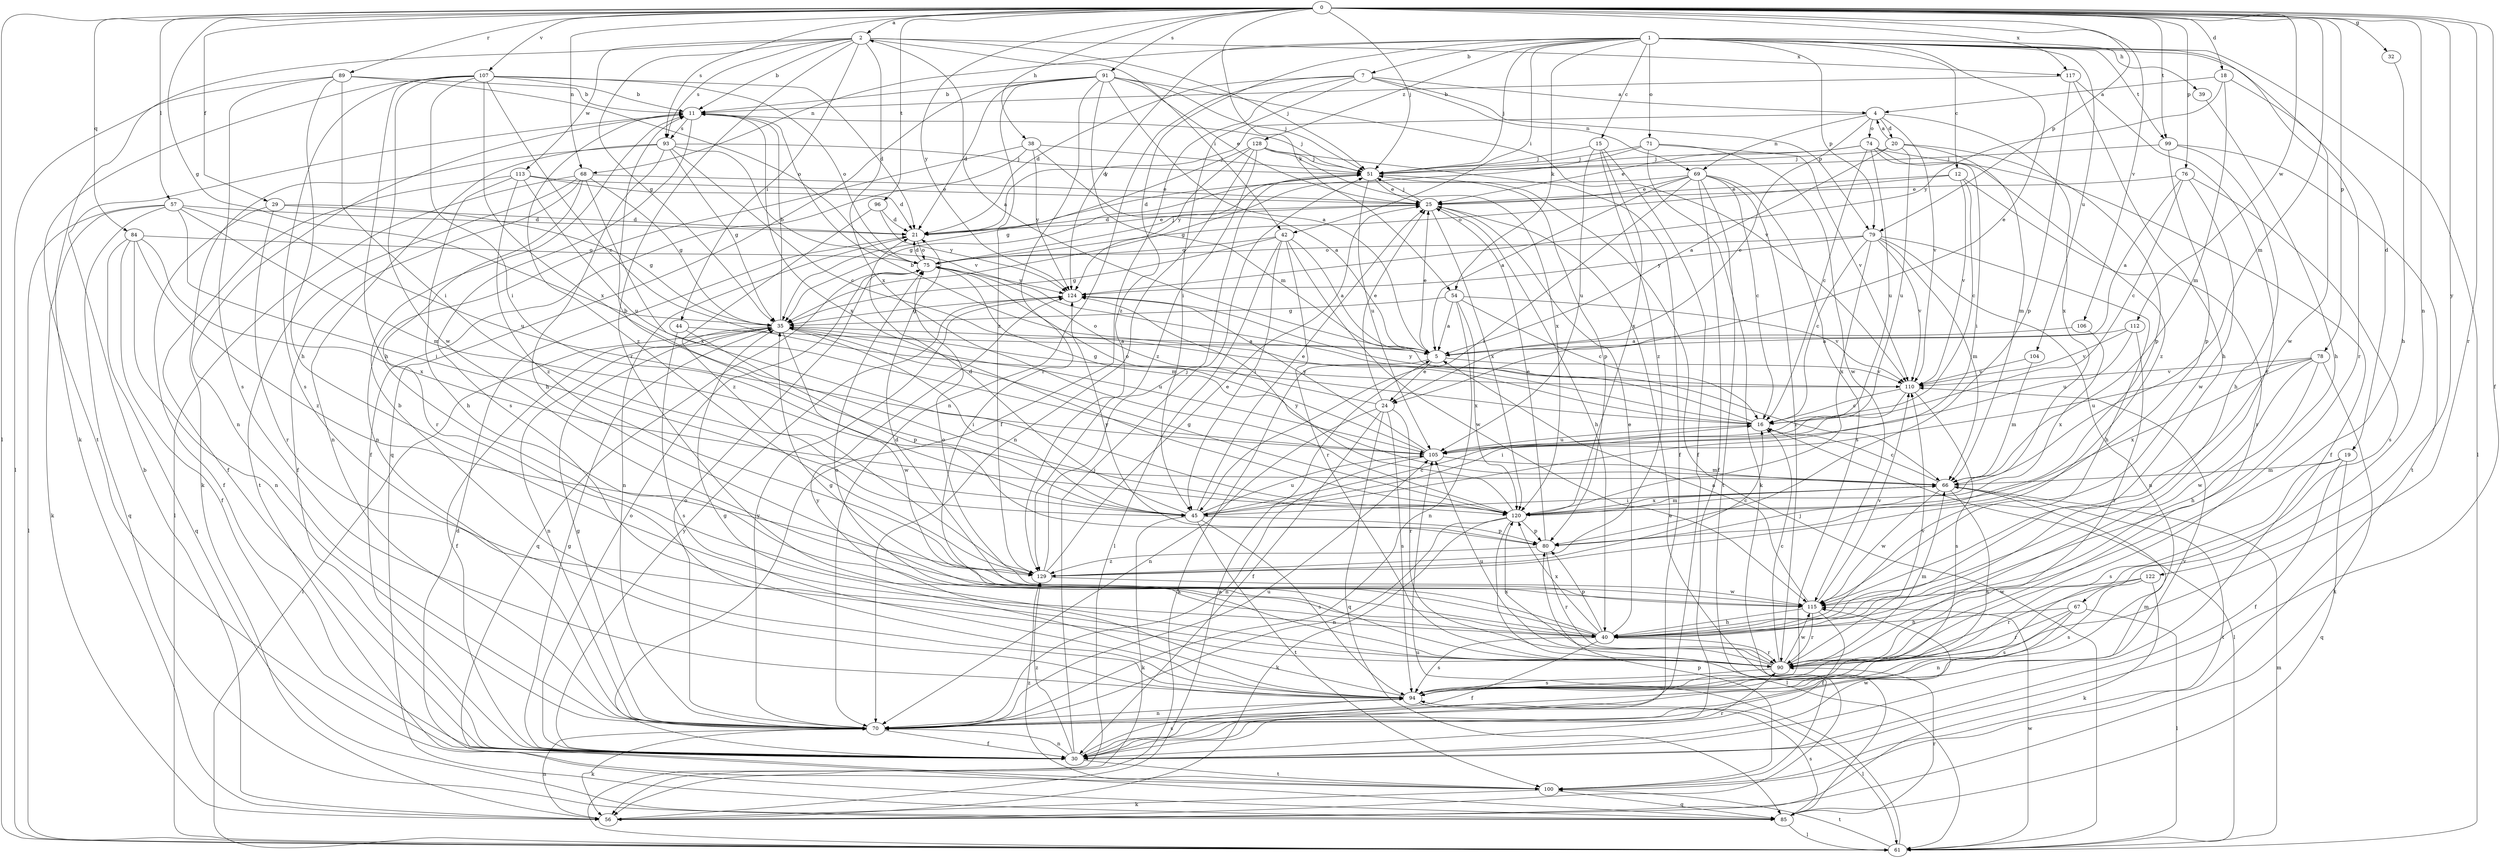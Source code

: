 strict digraph  {
0;
1;
2;
4;
5;
7;
11;
12;
15;
16;
18;
19;
20;
21;
24;
25;
29;
30;
32;
35;
38;
39;
40;
42;
44;
45;
51;
54;
56;
57;
61;
66;
67;
68;
69;
70;
71;
74;
75;
76;
78;
79;
80;
84;
85;
89;
90;
91;
93;
94;
96;
99;
100;
104;
105;
106;
107;
110;
112;
113;
115;
117;
120;
122;
124;
128;
129;
0 -> 2  [label=a];
0 -> 18  [label=d];
0 -> 29  [label=f];
0 -> 30  [label=f];
0 -> 32  [label=g];
0 -> 35  [label=g];
0 -> 38  [label=h];
0 -> 51  [label=j];
0 -> 54  [label=k];
0 -> 57  [label=l];
0 -> 61  [label=l];
0 -> 66  [label=m];
0 -> 67  [label=n];
0 -> 68  [label=n];
0 -> 76  [label=p];
0 -> 78  [label=p];
0 -> 79  [label=p];
0 -> 84  [label=q];
0 -> 89  [label=r];
0 -> 90  [label=r];
0 -> 91  [label=s];
0 -> 93  [label=s];
0 -> 96  [label=t];
0 -> 99  [label=t];
0 -> 106  [label=v];
0 -> 107  [label=v];
0 -> 112  [label=w];
0 -> 117  [label=x];
0 -> 122  [label=y];
0 -> 124  [label=y];
1 -> 7  [label=b];
1 -> 12  [label=c];
1 -> 15  [label=c];
1 -> 19  [label=d];
1 -> 24  [label=e];
1 -> 39  [label=h];
1 -> 42  [label=i];
1 -> 51  [label=j];
1 -> 54  [label=k];
1 -> 61  [label=l];
1 -> 68  [label=n];
1 -> 71  [label=o];
1 -> 79  [label=p];
1 -> 90  [label=r];
1 -> 99  [label=t];
1 -> 104  [label=u];
1 -> 124  [label=y];
1 -> 128  [label=z];
1 -> 129  [label=z];
2 -> 11  [label=b];
2 -> 35  [label=g];
2 -> 42  [label=i];
2 -> 44  [label=i];
2 -> 51  [label=j];
2 -> 56  [label=k];
2 -> 90  [label=r];
2 -> 93  [label=s];
2 -> 113  [label=w];
2 -> 117  [label=x];
2 -> 120  [label=x];
4 -> 20  [label=d];
4 -> 21  [label=d];
4 -> 24  [label=e];
4 -> 69  [label=n];
4 -> 74  [label=o];
4 -> 110  [label=v];
4 -> 120  [label=x];
5 -> 2  [label=a];
5 -> 24  [label=e];
5 -> 25  [label=e];
5 -> 56  [label=k];
5 -> 110  [label=v];
7 -> 4  [label=a];
7 -> 21  [label=d];
7 -> 30  [label=f];
7 -> 45  [label=i];
7 -> 69  [label=n];
7 -> 70  [label=n];
7 -> 79  [label=p];
11 -> 51  [label=j];
11 -> 70  [label=n];
11 -> 93  [label=s];
11 -> 94  [label=s];
11 -> 120  [label=x];
11 -> 129  [label=z];
12 -> 16  [label=c];
12 -> 25  [label=e];
12 -> 75  [label=o];
12 -> 90  [label=r];
12 -> 110  [label=v];
15 -> 30  [label=f];
15 -> 51  [label=j];
15 -> 105  [label=u];
15 -> 120  [label=x];
15 -> 129  [label=z];
16 -> 11  [label=b];
16 -> 61  [label=l];
16 -> 105  [label=u];
16 -> 124  [label=y];
18 -> 4  [label=a];
18 -> 66  [label=m];
18 -> 115  [label=w];
18 -> 124  [label=y];
19 -> 30  [label=f];
19 -> 66  [label=m];
19 -> 85  [label=q];
19 -> 94  [label=s];
20 -> 4  [label=a];
20 -> 5  [label=a];
20 -> 51  [label=j];
20 -> 66  [label=m];
20 -> 80  [label=p];
20 -> 105  [label=u];
21 -> 25  [label=e];
21 -> 70  [label=n];
21 -> 75  [label=o];
24 -> 25  [label=e];
24 -> 30  [label=f];
24 -> 70  [label=n];
24 -> 75  [label=o];
24 -> 85  [label=q];
24 -> 90  [label=r];
24 -> 94  [label=s];
25 -> 21  [label=d];
25 -> 40  [label=h];
25 -> 51  [label=j];
25 -> 120  [label=x];
29 -> 21  [label=d];
29 -> 30  [label=f];
29 -> 35  [label=g];
29 -> 90  [label=r];
30 -> 35  [label=g];
30 -> 51  [label=j];
30 -> 70  [label=n];
30 -> 75  [label=o];
30 -> 90  [label=r];
30 -> 94  [label=s];
30 -> 100  [label=t];
30 -> 115  [label=w];
30 -> 124  [label=y];
30 -> 129  [label=z];
32 -> 40  [label=h];
35 -> 5  [label=a];
35 -> 11  [label=b];
35 -> 30  [label=f];
35 -> 45  [label=i];
35 -> 61  [label=l];
35 -> 70  [label=n];
35 -> 105  [label=u];
35 -> 115  [label=w];
38 -> 5  [label=a];
38 -> 30  [label=f];
38 -> 51  [label=j];
38 -> 70  [label=n];
38 -> 124  [label=y];
39 -> 40  [label=h];
40 -> 21  [label=d];
40 -> 25  [label=e];
40 -> 30  [label=f];
40 -> 35  [label=g];
40 -> 80  [label=p];
40 -> 90  [label=r];
40 -> 94  [label=s];
40 -> 120  [label=x];
42 -> 5  [label=a];
42 -> 35  [label=g];
42 -> 45  [label=i];
42 -> 61  [label=l];
42 -> 75  [label=o];
42 -> 90  [label=r];
42 -> 115  [label=w];
44 -> 5  [label=a];
44 -> 80  [label=p];
44 -> 94  [label=s];
45 -> 11  [label=b];
45 -> 16  [label=c];
45 -> 21  [label=d];
45 -> 25  [label=e];
45 -> 56  [label=k];
45 -> 80  [label=p];
45 -> 94  [label=s];
45 -> 100  [label=t];
45 -> 105  [label=u];
51 -> 25  [label=e];
51 -> 35  [label=g];
51 -> 80  [label=p];
51 -> 105  [label=u];
54 -> 5  [label=a];
54 -> 16  [label=c];
54 -> 35  [label=g];
54 -> 70  [label=n];
54 -> 110  [label=v];
54 -> 120  [label=x];
56 -> 5  [label=a];
56 -> 11  [label=b];
56 -> 70  [label=n];
57 -> 21  [label=d];
57 -> 45  [label=i];
57 -> 56  [label=k];
57 -> 61  [label=l];
57 -> 66  [label=m];
57 -> 85  [label=q];
57 -> 105  [label=u];
61 -> 51  [label=j];
61 -> 66  [label=m];
61 -> 100  [label=t];
61 -> 105  [label=u];
61 -> 115  [label=w];
66 -> 16  [label=c];
66 -> 45  [label=i];
66 -> 94  [label=s];
66 -> 100  [label=t];
66 -> 115  [label=w];
66 -> 120  [label=x];
67 -> 40  [label=h];
67 -> 61  [label=l];
67 -> 70  [label=n];
67 -> 90  [label=r];
67 -> 94  [label=s];
68 -> 25  [label=e];
68 -> 30  [label=f];
68 -> 35  [label=g];
68 -> 61  [label=l];
68 -> 90  [label=r];
68 -> 100  [label=t];
68 -> 120  [label=x];
69 -> 5  [label=a];
69 -> 16  [label=c];
69 -> 21  [label=d];
69 -> 25  [label=e];
69 -> 30  [label=f];
69 -> 45  [label=i];
69 -> 90  [label=r];
69 -> 94  [label=s];
69 -> 100  [label=t];
70 -> 30  [label=f];
70 -> 35  [label=g];
70 -> 56  [label=k];
70 -> 66  [label=m];
70 -> 75  [label=o];
70 -> 105  [label=u];
70 -> 110  [label=v];
70 -> 124  [label=y];
71 -> 35  [label=g];
71 -> 51  [label=j];
71 -> 56  [label=k];
71 -> 110  [label=v];
71 -> 115  [label=w];
74 -> 16  [label=c];
74 -> 25  [label=e];
74 -> 30  [label=f];
74 -> 45  [label=i];
74 -> 51  [label=j];
74 -> 105  [label=u];
74 -> 129  [label=z];
75 -> 21  [label=d];
75 -> 51  [label=j];
75 -> 66  [label=m];
75 -> 85  [label=q];
75 -> 124  [label=y];
76 -> 5  [label=a];
76 -> 16  [label=c];
76 -> 25  [label=e];
76 -> 94  [label=s];
76 -> 115  [label=w];
78 -> 40  [label=h];
78 -> 56  [label=k];
78 -> 105  [label=u];
78 -> 110  [label=v];
78 -> 115  [label=w];
78 -> 120  [label=x];
79 -> 16  [label=c];
79 -> 40  [label=h];
79 -> 66  [label=m];
79 -> 70  [label=n];
79 -> 75  [label=o];
79 -> 110  [label=v];
79 -> 120  [label=x];
79 -> 124  [label=y];
80 -> 25  [label=e];
80 -> 90  [label=r];
80 -> 124  [label=y];
80 -> 129  [label=z];
84 -> 30  [label=f];
84 -> 70  [label=n];
84 -> 75  [label=o];
84 -> 85  [label=q];
84 -> 120  [label=x];
84 -> 129  [label=z];
85 -> 21  [label=d];
85 -> 25  [label=e];
85 -> 61  [label=l];
85 -> 90  [label=r];
85 -> 94  [label=s];
89 -> 11  [label=b];
89 -> 40  [label=h];
89 -> 45  [label=i];
89 -> 61  [label=l];
89 -> 75  [label=o];
89 -> 94  [label=s];
90 -> 16  [label=c];
90 -> 66  [label=m];
90 -> 75  [label=o];
90 -> 94  [label=s];
90 -> 105  [label=u];
90 -> 110  [label=v];
90 -> 115  [label=w];
90 -> 120  [label=x];
91 -> 5  [label=a];
91 -> 11  [label=b];
91 -> 21  [label=d];
91 -> 25  [label=e];
91 -> 51  [label=j];
91 -> 66  [label=m];
91 -> 85  [label=q];
91 -> 90  [label=r];
91 -> 110  [label=v];
91 -> 129  [label=z];
93 -> 16  [label=c];
93 -> 35  [label=g];
93 -> 40  [label=h];
93 -> 51  [label=j];
93 -> 56  [label=k];
93 -> 70  [label=n];
93 -> 110  [label=v];
94 -> 11  [label=b];
94 -> 35  [label=g];
94 -> 61  [label=l];
94 -> 70  [label=n];
94 -> 124  [label=y];
96 -> 21  [label=d];
96 -> 124  [label=y];
96 -> 129  [label=z];
99 -> 40  [label=h];
99 -> 51  [label=j];
99 -> 80  [label=p];
99 -> 100  [label=t];
100 -> 56  [label=k];
100 -> 80  [label=p];
100 -> 85  [label=q];
100 -> 129  [label=z];
104 -> 66  [label=m];
104 -> 110  [label=v];
105 -> 66  [label=m];
105 -> 70  [label=n];
105 -> 75  [label=o];
105 -> 124  [label=y];
106 -> 5  [label=a];
106 -> 120  [label=x];
107 -> 11  [label=b];
107 -> 16  [label=c];
107 -> 21  [label=d];
107 -> 40  [label=h];
107 -> 45  [label=i];
107 -> 75  [label=o];
107 -> 94  [label=s];
107 -> 100  [label=t];
107 -> 115  [label=w];
107 -> 120  [label=x];
110 -> 16  [label=c];
110 -> 35  [label=g];
110 -> 45  [label=i];
110 -> 94  [label=s];
112 -> 5  [label=a];
112 -> 90  [label=r];
112 -> 105  [label=u];
112 -> 110  [label=v];
113 -> 21  [label=d];
113 -> 25  [label=e];
113 -> 30  [label=f];
113 -> 40  [label=h];
113 -> 105  [label=u];
113 -> 129  [label=z];
115 -> 5  [label=a];
115 -> 30  [label=f];
115 -> 40  [label=h];
115 -> 75  [label=o];
115 -> 90  [label=r];
115 -> 110  [label=v];
117 -> 11  [label=b];
117 -> 40  [label=h];
117 -> 80  [label=p];
117 -> 90  [label=r];
120 -> 35  [label=g];
120 -> 56  [label=k];
120 -> 61  [label=l];
120 -> 66  [label=m];
120 -> 70  [label=n];
120 -> 80  [label=p];
120 -> 124  [label=y];
122 -> 56  [label=k];
122 -> 90  [label=r];
122 -> 94  [label=s];
122 -> 115  [label=w];
124 -> 35  [label=g];
128 -> 30  [label=f];
128 -> 35  [label=g];
128 -> 51  [label=j];
128 -> 70  [label=n];
128 -> 120  [label=x];
128 -> 124  [label=y];
128 -> 129  [label=z];
129 -> 16  [label=c];
129 -> 25  [label=e];
129 -> 51  [label=j];
129 -> 115  [label=w];
}
